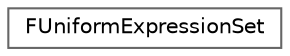 digraph "Graphical Class Hierarchy"
{
 // INTERACTIVE_SVG=YES
 // LATEX_PDF_SIZE
  bgcolor="transparent";
  edge [fontname=Helvetica,fontsize=10,labelfontname=Helvetica,labelfontsize=10];
  node [fontname=Helvetica,fontsize=10,shape=box,height=0.2,width=0.4];
  rankdir="LR";
  Node0 [id="Node000000",label="FUniformExpressionSet",height=0.2,width=0.4,color="grey40", fillcolor="white", style="filled",URL="$d7/dd4/classFUniformExpressionSet.html",tooltip="Stores all uniform expressions for a material generated from a material translation."];
}
